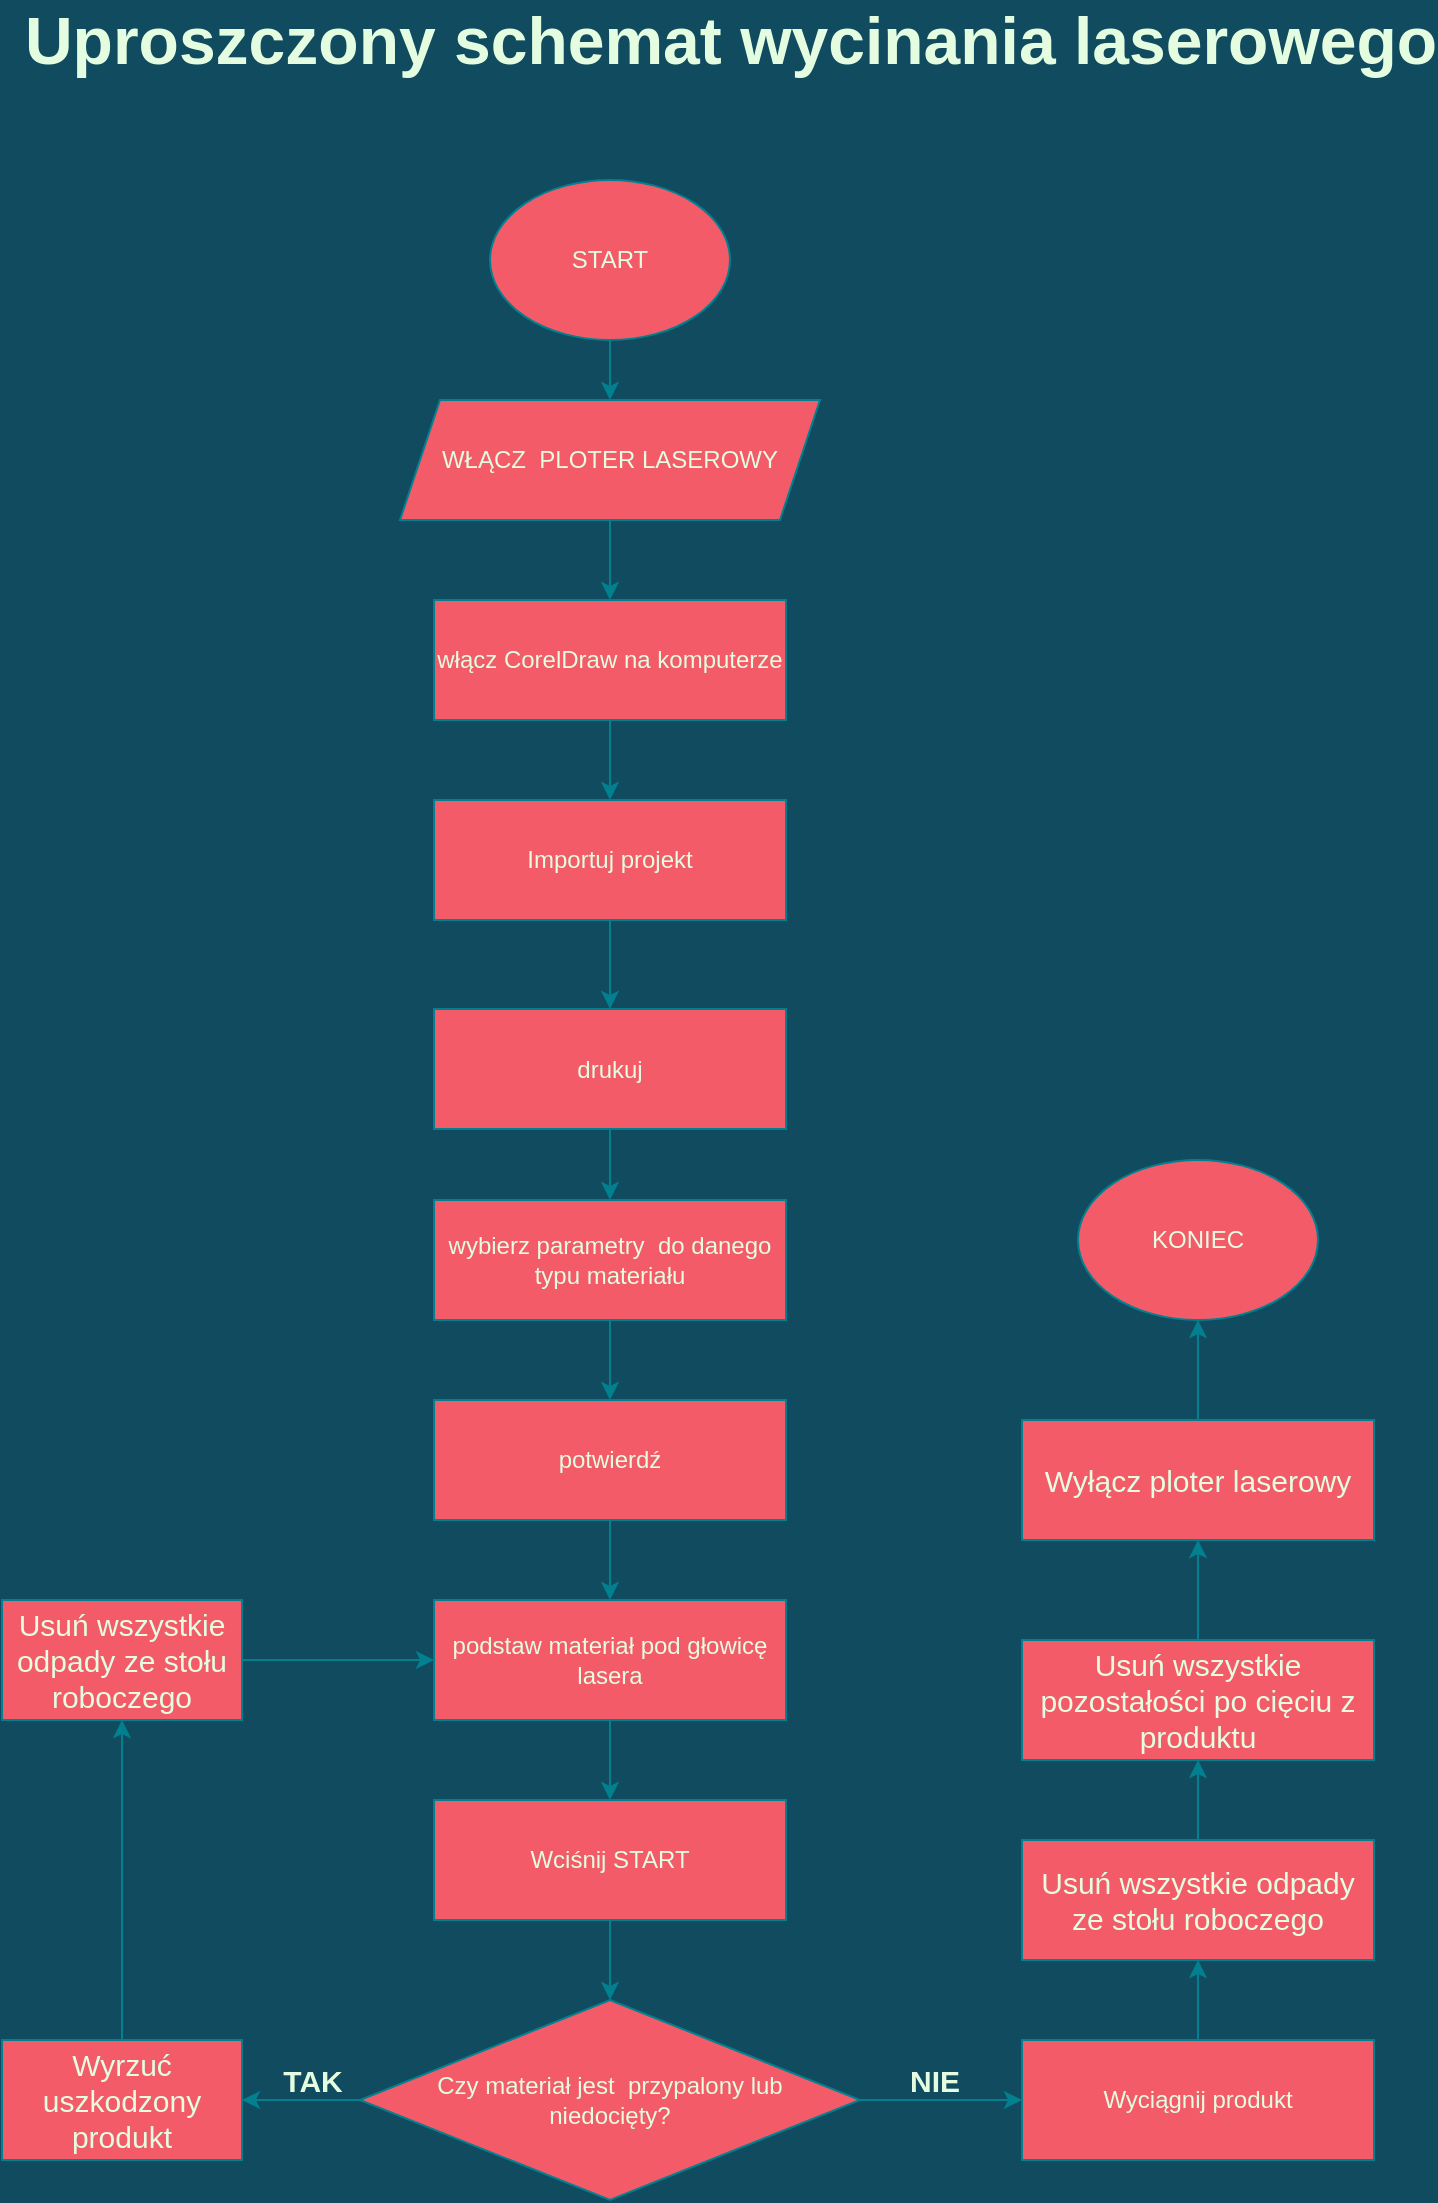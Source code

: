 <mxfile version="20.6.0" type="device"><diagram id="C5RBs43oDa-KdzZeNtuy" name="Page-1"><mxGraphModel dx="1533" dy="1135" grid="1" gridSize="10" guides="1" tooltips="1" connect="1" arrows="1" fold="1" page="1" pageScale="1" pageWidth="827" pageHeight="1169" background="#114B5F" math="0" shadow="0"><root><mxCell id="WIyWlLk6GJQsqaUBKTNV-0"/><mxCell id="WIyWlLk6GJQsqaUBKTNV-1" parent="WIyWlLk6GJQsqaUBKTNV-0"/><mxCell id="VzS_8-78tFdtxLzULKsJ-3" value="" style="edgeStyle=orthogonalEdgeStyle;rounded=0;orthogonalLoop=1;jettySize=auto;html=1;labelBackgroundColor=#114B5F;strokeColor=#028090;fontColor=#E4FDE1;" edge="1" parent="WIyWlLk6GJQsqaUBKTNV-1" source="VzS_8-78tFdtxLzULKsJ-1" target="VzS_8-78tFdtxLzULKsJ-2"><mxGeometry relative="1" as="geometry"/></mxCell><mxCell id="VzS_8-78tFdtxLzULKsJ-1" value="START" style="ellipse;whiteSpace=wrap;html=1;rounded=1;fillColor=#F45B69;strokeColor=#028090;fontColor=#E4FDE1;" vertex="1" parent="WIyWlLk6GJQsqaUBKTNV-1"><mxGeometry x="294" y="110" width="120" height="80" as="geometry"/></mxCell><mxCell id="VzS_8-78tFdtxLzULKsJ-5" value="" style="edgeStyle=orthogonalEdgeStyle;rounded=0;orthogonalLoop=1;jettySize=auto;html=1;labelBackgroundColor=#114B5F;strokeColor=#028090;fontColor=#E4FDE1;" edge="1" parent="WIyWlLk6GJQsqaUBKTNV-1" source="VzS_8-78tFdtxLzULKsJ-2" target="VzS_8-78tFdtxLzULKsJ-4"><mxGeometry relative="1" as="geometry"/></mxCell><mxCell id="VzS_8-78tFdtxLzULKsJ-2" value="WŁĄCZ &amp;nbsp;PLOTER LASEROWY" style="shape=parallelogram;perimeter=parallelogramPerimeter;whiteSpace=wrap;html=1;fixedSize=1;rounded=0;fillColor=#F45B69;strokeColor=#028090;fontColor=#E4FDE1;" vertex="1" parent="WIyWlLk6GJQsqaUBKTNV-1"><mxGeometry x="249" y="220" width="210" height="60" as="geometry"/></mxCell><mxCell id="VzS_8-78tFdtxLzULKsJ-7" value="" style="edgeStyle=orthogonalEdgeStyle;rounded=0;orthogonalLoop=1;jettySize=auto;html=1;labelBackgroundColor=#114B5F;strokeColor=#028090;fontColor=#E4FDE1;" edge="1" parent="WIyWlLk6GJQsqaUBKTNV-1" source="VzS_8-78tFdtxLzULKsJ-4" target="VzS_8-78tFdtxLzULKsJ-6"><mxGeometry relative="1" as="geometry"/></mxCell><mxCell id="VzS_8-78tFdtxLzULKsJ-4" value="włącz CorelDraw na komputerze&lt;br&gt;" style="rounded=0;whiteSpace=wrap;html=1;fillColor=#F45B69;strokeColor=#028090;fontColor=#E4FDE1;" vertex="1" parent="WIyWlLk6GJQsqaUBKTNV-1"><mxGeometry x="266" y="320" width="176" height="60" as="geometry"/></mxCell><mxCell id="VzS_8-78tFdtxLzULKsJ-9" value="" style="edgeStyle=orthogonalEdgeStyle;rounded=0;orthogonalLoop=1;jettySize=auto;html=1;labelBackgroundColor=#114B5F;strokeColor=#028090;fontColor=#E4FDE1;" edge="1" parent="WIyWlLk6GJQsqaUBKTNV-1" source="VzS_8-78tFdtxLzULKsJ-6" target="VzS_8-78tFdtxLzULKsJ-8"><mxGeometry relative="1" as="geometry"/></mxCell><mxCell id="VzS_8-78tFdtxLzULKsJ-6" value="Importuj projekt" style="rounded=0;whiteSpace=wrap;html=1;fillColor=#F45B69;strokeColor=#028090;fontColor=#E4FDE1;" vertex="1" parent="WIyWlLk6GJQsqaUBKTNV-1"><mxGeometry x="266" y="420" width="176" height="60" as="geometry"/></mxCell><mxCell id="VzS_8-78tFdtxLzULKsJ-11" value="" style="edgeStyle=orthogonalEdgeStyle;rounded=0;orthogonalLoop=1;jettySize=auto;html=1;labelBackgroundColor=#114B5F;strokeColor=#028090;fontColor=#E4FDE1;" edge="1" parent="WIyWlLk6GJQsqaUBKTNV-1" source="VzS_8-78tFdtxLzULKsJ-8" target="VzS_8-78tFdtxLzULKsJ-10"><mxGeometry relative="1" as="geometry"/></mxCell><mxCell id="VzS_8-78tFdtxLzULKsJ-8" value="drukuj" style="rounded=0;whiteSpace=wrap;html=1;fillColor=#F45B69;strokeColor=#028090;fontColor=#E4FDE1;" vertex="1" parent="WIyWlLk6GJQsqaUBKTNV-1"><mxGeometry x="266" y="524.5" width="176" height="60" as="geometry"/></mxCell><mxCell id="VzS_8-78tFdtxLzULKsJ-13" value="" style="edgeStyle=orthogonalEdgeStyle;rounded=0;orthogonalLoop=1;jettySize=auto;html=1;labelBackgroundColor=#114B5F;strokeColor=#028090;fontColor=#E4FDE1;" edge="1" parent="WIyWlLk6GJQsqaUBKTNV-1" source="VzS_8-78tFdtxLzULKsJ-10" target="VzS_8-78tFdtxLzULKsJ-12"><mxGeometry relative="1" as="geometry"/></mxCell><mxCell id="VzS_8-78tFdtxLzULKsJ-10" value="wybierz parametry &amp;nbsp;do danego typu materiału" style="rounded=0;whiteSpace=wrap;html=1;fillColor=#F45B69;strokeColor=#028090;fontColor=#E4FDE1;" vertex="1" parent="WIyWlLk6GJQsqaUBKTNV-1"><mxGeometry x="266" y="620" width="176" height="60" as="geometry"/></mxCell><mxCell id="VzS_8-78tFdtxLzULKsJ-17" value="" style="edgeStyle=orthogonalEdgeStyle;rounded=0;orthogonalLoop=1;jettySize=auto;html=1;labelBackgroundColor=#114B5F;strokeColor=#028090;fontColor=#E4FDE1;" edge="1" parent="WIyWlLk6GJQsqaUBKTNV-1" source="VzS_8-78tFdtxLzULKsJ-12" target="VzS_8-78tFdtxLzULKsJ-16"><mxGeometry relative="1" as="geometry"/></mxCell><mxCell id="VzS_8-78tFdtxLzULKsJ-12" value="potwierdź" style="rounded=0;whiteSpace=wrap;html=1;fillColor=#F45B69;strokeColor=#028090;fontColor=#E4FDE1;" vertex="1" parent="WIyWlLk6GJQsqaUBKTNV-1"><mxGeometry x="266" y="720" width="176" height="60" as="geometry"/></mxCell><mxCell id="VzS_8-78tFdtxLzULKsJ-19" value="" style="edgeStyle=orthogonalEdgeStyle;rounded=0;orthogonalLoop=1;jettySize=auto;html=1;labelBackgroundColor=#114B5F;strokeColor=#028090;fontColor=#E4FDE1;" edge="1" parent="WIyWlLk6GJQsqaUBKTNV-1" source="VzS_8-78tFdtxLzULKsJ-16" target="VzS_8-78tFdtxLzULKsJ-18"><mxGeometry relative="1" as="geometry"/></mxCell><mxCell id="VzS_8-78tFdtxLzULKsJ-16" value="podstaw materiał pod głowicę lasera" style="rounded=0;whiteSpace=wrap;html=1;fillColor=#F45B69;strokeColor=#028090;fontColor=#E4FDE1;" vertex="1" parent="WIyWlLk6GJQsqaUBKTNV-1"><mxGeometry x="266" y="820" width="176" height="60" as="geometry"/></mxCell><mxCell id="VzS_8-78tFdtxLzULKsJ-36" value="" style="edgeStyle=orthogonalEdgeStyle;rounded=0;orthogonalLoop=1;jettySize=auto;html=1;fontSize=15;labelBackgroundColor=#114B5F;strokeColor=#028090;fontColor=#E4FDE1;" edge="1" parent="WIyWlLk6GJQsqaUBKTNV-1" source="VzS_8-78tFdtxLzULKsJ-18" target="VzS_8-78tFdtxLzULKsJ-21"><mxGeometry relative="1" as="geometry"/></mxCell><mxCell id="VzS_8-78tFdtxLzULKsJ-18" value="Wciśnij START" style="rounded=0;whiteSpace=wrap;html=1;fillColor=#F45B69;strokeColor=#028090;fontColor=#E4FDE1;" vertex="1" parent="WIyWlLk6GJQsqaUBKTNV-1"><mxGeometry x="266" y="920" width="176" height="60" as="geometry"/></mxCell><mxCell id="VzS_8-78tFdtxLzULKsJ-24" style="edgeStyle=orthogonalEdgeStyle;rounded=0;orthogonalLoop=1;jettySize=auto;html=1;exitX=0;exitY=0.5;exitDx=0;exitDy=0;labelBackgroundColor=#114B5F;strokeColor=#028090;fontColor=#E4FDE1;" edge="1" parent="WIyWlLk6GJQsqaUBKTNV-1" source="VzS_8-78tFdtxLzULKsJ-21" target="VzS_8-78tFdtxLzULKsJ-26"><mxGeometry relative="1" as="geometry"><mxPoint x="140" y="960" as="targetPoint"/></mxGeometry></mxCell><mxCell id="VzS_8-78tFdtxLzULKsJ-34" value="" style="edgeStyle=orthogonalEdgeStyle;rounded=0;orthogonalLoop=1;jettySize=auto;html=1;fontSize=15;labelBackgroundColor=#114B5F;strokeColor=#028090;fontColor=#E4FDE1;" edge="1" parent="WIyWlLk6GJQsqaUBKTNV-1" source="VzS_8-78tFdtxLzULKsJ-21" target="VzS_8-78tFdtxLzULKsJ-31"><mxGeometry relative="1" as="geometry"/></mxCell><mxCell id="VzS_8-78tFdtxLzULKsJ-21" value="Czy materiał jest &amp;nbsp;przypalony lub &lt;br&gt;niedocięty?" style="rhombus;whiteSpace=wrap;html=1;rounded=0;fillColor=#F45B69;strokeColor=#028090;fontColor=#E4FDE1;" vertex="1" parent="WIyWlLk6GJQsqaUBKTNV-1"><mxGeometry x="229" y="1020" width="250" height="100" as="geometry"/></mxCell><mxCell id="VzS_8-78tFdtxLzULKsJ-25" value="TAK" style="text;strokeColor=none;fillColor=none;html=1;fontSize=15;fontStyle=1;verticalAlign=middle;align=center;rounded=0;fontColor=#E4FDE1;" vertex="1" parent="WIyWlLk6GJQsqaUBKTNV-1"><mxGeometry x="179" y="1060" width="51" as="geometry"/></mxCell><mxCell id="VzS_8-78tFdtxLzULKsJ-28" value="" style="edgeStyle=orthogonalEdgeStyle;rounded=0;orthogonalLoop=1;jettySize=auto;html=1;fontSize=15;labelBackgroundColor=#114B5F;strokeColor=#028090;fontColor=#E4FDE1;" edge="1" parent="WIyWlLk6GJQsqaUBKTNV-1" source="VzS_8-78tFdtxLzULKsJ-26" target="VzS_8-78tFdtxLzULKsJ-27"><mxGeometry relative="1" as="geometry"/></mxCell><mxCell id="VzS_8-78tFdtxLzULKsJ-26" value="Wyrzuć uszkodzony produkt" style="rounded=0;whiteSpace=wrap;html=1;fontSize=15;fillColor=#F45B69;strokeColor=#028090;fontColor=#E4FDE1;" vertex="1" parent="WIyWlLk6GJQsqaUBKTNV-1"><mxGeometry x="50" y="1040" width="120" height="60" as="geometry"/></mxCell><mxCell id="VzS_8-78tFdtxLzULKsJ-30" value="" style="edgeStyle=orthogonalEdgeStyle;rounded=0;orthogonalLoop=1;jettySize=auto;html=1;fontSize=15;labelBackgroundColor=#114B5F;strokeColor=#028090;fontColor=#E4FDE1;" edge="1" parent="WIyWlLk6GJQsqaUBKTNV-1" source="VzS_8-78tFdtxLzULKsJ-27" target="VzS_8-78tFdtxLzULKsJ-16"><mxGeometry relative="1" as="geometry"/></mxCell><mxCell id="VzS_8-78tFdtxLzULKsJ-27" value="Usuń wszystkie odpady ze stołu roboczego" style="rounded=0;whiteSpace=wrap;html=1;fontSize=15;fillColor=#F45B69;strokeColor=#028090;fontColor=#E4FDE1;" vertex="1" parent="WIyWlLk6GJQsqaUBKTNV-1"><mxGeometry x="50" y="820" width="120" height="60" as="geometry"/></mxCell><mxCell id="VzS_8-78tFdtxLzULKsJ-40" value="" style="edgeStyle=orthogonalEdgeStyle;rounded=0;orthogonalLoop=1;jettySize=auto;html=1;fontSize=15;labelBackgroundColor=#114B5F;strokeColor=#028090;fontColor=#E4FDE1;" edge="1" parent="WIyWlLk6GJQsqaUBKTNV-1" source="VzS_8-78tFdtxLzULKsJ-31" target="VzS_8-78tFdtxLzULKsJ-35"><mxGeometry relative="1" as="geometry"/></mxCell><mxCell id="VzS_8-78tFdtxLzULKsJ-31" value="Wyciągnij produkt" style="rounded=0;whiteSpace=wrap;html=1;fillColor=#F45B69;strokeColor=#028090;fontColor=#E4FDE1;" vertex="1" parent="WIyWlLk6GJQsqaUBKTNV-1"><mxGeometry x="560" y="1040" width="176" height="60" as="geometry"/></mxCell><mxCell id="VzS_8-78tFdtxLzULKsJ-43" value="" style="edgeStyle=orthogonalEdgeStyle;rounded=0;orthogonalLoop=1;jettySize=auto;html=1;fontSize=15;labelBackgroundColor=#114B5F;strokeColor=#028090;fontColor=#E4FDE1;" edge="1" parent="WIyWlLk6GJQsqaUBKTNV-1" source="VzS_8-78tFdtxLzULKsJ-32" target="VzS_8-78tFdtxLzULKsJ-42"><mxGeometry relative="1" as="geometry"/></mxCell><mxCell id="VzS_8-78tFdtxLzULKsJ-32" value="&lt;span style=&quot;font-size: 15px;&quot;&gt;Usuń wszystkie pozostałości po cięciu z produktu&lt;/span&gt;" style="rounded=0;whiteSpace=wrap;html=1;fillColor=#F45B69;strokeColor=#028090;fontColor=#E4FDE1;" vertex="1" parent="WIyWlLk6GJQsqaUBKTNV-1"><mxGeometry x="560" y="840" width="176" height="60" as="geometry"/></mxCell><mxCell id="VzS_8-78tFdtxLzULKsJ-41" value="" style="edgeStyle=orthogonalEdgeStyle;rounded=0;orthogonalLoop=1;jettySize=auto;html=1;fontSize=15;labelBackgroundColor=#114B5F;strokeColor=#028090;fontColor=#E4FDE1;" edge="1" parent="WIyWlLk6GJQsqaUBKTNV-1" source="VzS_8-78tFdtxLzULKsJ-35" target="VzS_8-78tFdtxLzULKsJ-32"><mxGeometry relative="1" as="geometry"/></mxCell><mxCell id="VzS_8-78tFdtxLzULKsJ-35" value="&lt;span style=&quot;font-size: 15px;&quot;&gt;Usuń wszystkie odpady ze stołu roboczego&lt;/span&gt;" style="rounded=0;whiteSpace=wrap;html=1;fillColor=#F45B69;strokeColor=#028090;fontColor=#E4FDE1;" vertex="1" parent="WIyWlLk6GJQsqaUBKTNV-1"><mxGeometry x="560" y="940" width="176" height="60" as="geometry"/></mxCell><mxCell id="VzS_8-78tFdtxLzULKsJ-37" value="NIE" style="text;strokeColor=none;fillColor=none;html=1;fontSize=15;fontStyle=1;verticalAlign=middle;align=center;rounded=0;fontColor=#E4FDE1;" vertex="1" parent="WIyWlLk6GJQsqaUBKTNV-1"><mxGeometry x="490" y="1060" width="51" as="geometry"/></mxCell><mxCell id="VzS_8-78tFdtxLzULKsJ-38" value="KONIEC" style="ellipse;whiteSpace=wrap;html=1;rounded=1;fillColor=#F45B69;strokeColor=#028090;fontColor=#E4FDE1;" vertex="1" parent="WIyWlLk6GJQsqaUBKTNV-1"><mxGeometry x="588" y="600" width="120" height="80" as="geometry"/></mxCell><mxCell id="VzS_8-78tFdtxLzULKsJ-44" value="" style="edgeStyle=orthogonalEdgeStyle;rounded=0;orthogonalLoop=1;jettySize=auto;html=1;fontSize=15;labelBackgroundColor=#114B5F;strokeColor=#028090;fontColor=#E4FDE1;" edge="1" parent="WIyWlLk6GJQsqaUBKTNV-1" source="VzS_8-78tFdtxLzULKsJ-42" target="VzS_8-78tFdtxLzULKsJ-38"><mxGeometry relative="1" as="geometry"/></mxCell><mxCell id="VzS_8-78tFdtxLzULKsJ-42" value="&lt;span style=&quot;font-size: 15px;&quot;&gt;Wyłącz ploter laserowy&lt;/span&gt;" style="rounded=0;whiteSpace=wrap;html=1;fillColor=#F45B69;strokeColor=#028090;fontColor=#E4FDE1;" vertex="1" parent="WIyWlLk6GJQsqaUBKTNV-1"><mxGeometry x="560" y="730" width="176" height="60" as="geometry"/></mxCell><mxCell id="VzS_8-78tFdtxLzULKsJ-45" value="Uproszczony schemat wycinania laserowego" style="text;strokeColor=none;fillColor=none;html=1;fontSize=33;fontStyle=1;verticalAlign=middle;align=center;fontColor=#E4FDE1;" vertex="1" parent="WIyWlLk6GJQsqaUBKTNV-1"><mxGeometry x="364" y="20" width="100" height="40" as="geometry"/></mxCell></root></mxGraphModel></diagram></mxfile>